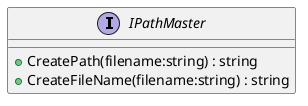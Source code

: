 @startuml
interface IPathMaster {
    + CreatePath(filename:string) : string
    + CreateFileName(filename:string) : string
}
@enduml
